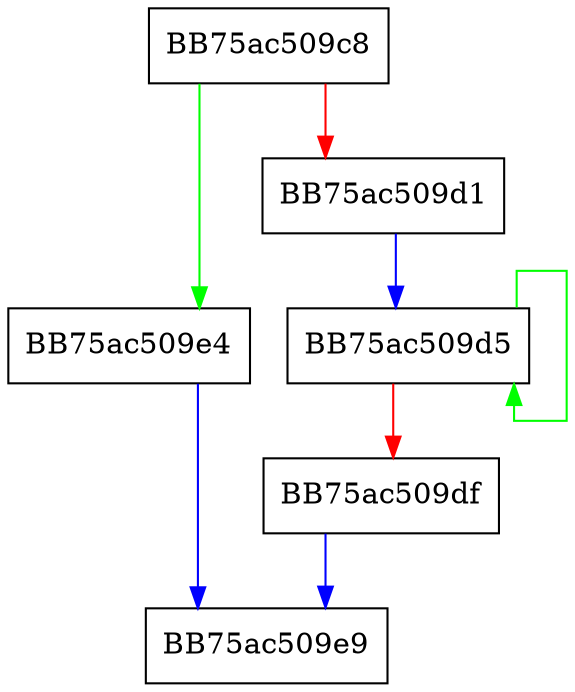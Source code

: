 digraph WPP_SF_siii {
  node [shape="box"];
  graph [splines=ortho];
  BB75ac509c8 -> BB75ac509e4 [color="green"];
  BB75ac509c8 -> BB75ac509d1 [color="red"];
  BB75ac509d1 -> BB75ac509d5 [color="blue"];
  BB75ac509d5 -> BB75ac509d5 [color="green"];
  BB75ac509d5 -> BB75ac509df [color="red"];
  BB75ac509df -> BB75ac509e9 [color="blue"];
  BB75ac509e4 -> BB75ac509e9 [color="blue"];
}
